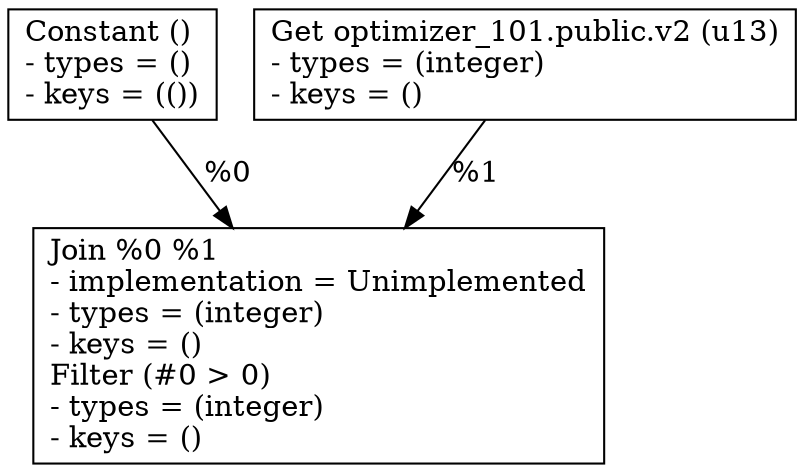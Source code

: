 digraph G {
    node0 [shape = record, label="Constant ()\l- types = ()\l- keys = (())\l"]
    node1 [shape = record, label="Get optimizer_101.public.v2 (u13)\l- types = (integer)\l- keys = ()\l"]
    node2 [shape = record, label="Join %0 %1\l- implementation = Unimplemented\l- types = (integer)\l- keys = ()\lFilter (#0 \> 0)\l- types = (integer)\l- keys = ()\l"]
    node0 -> node2 [label = "%0\l"]
    node1 -> node2 [label = "%1\l"]
}
